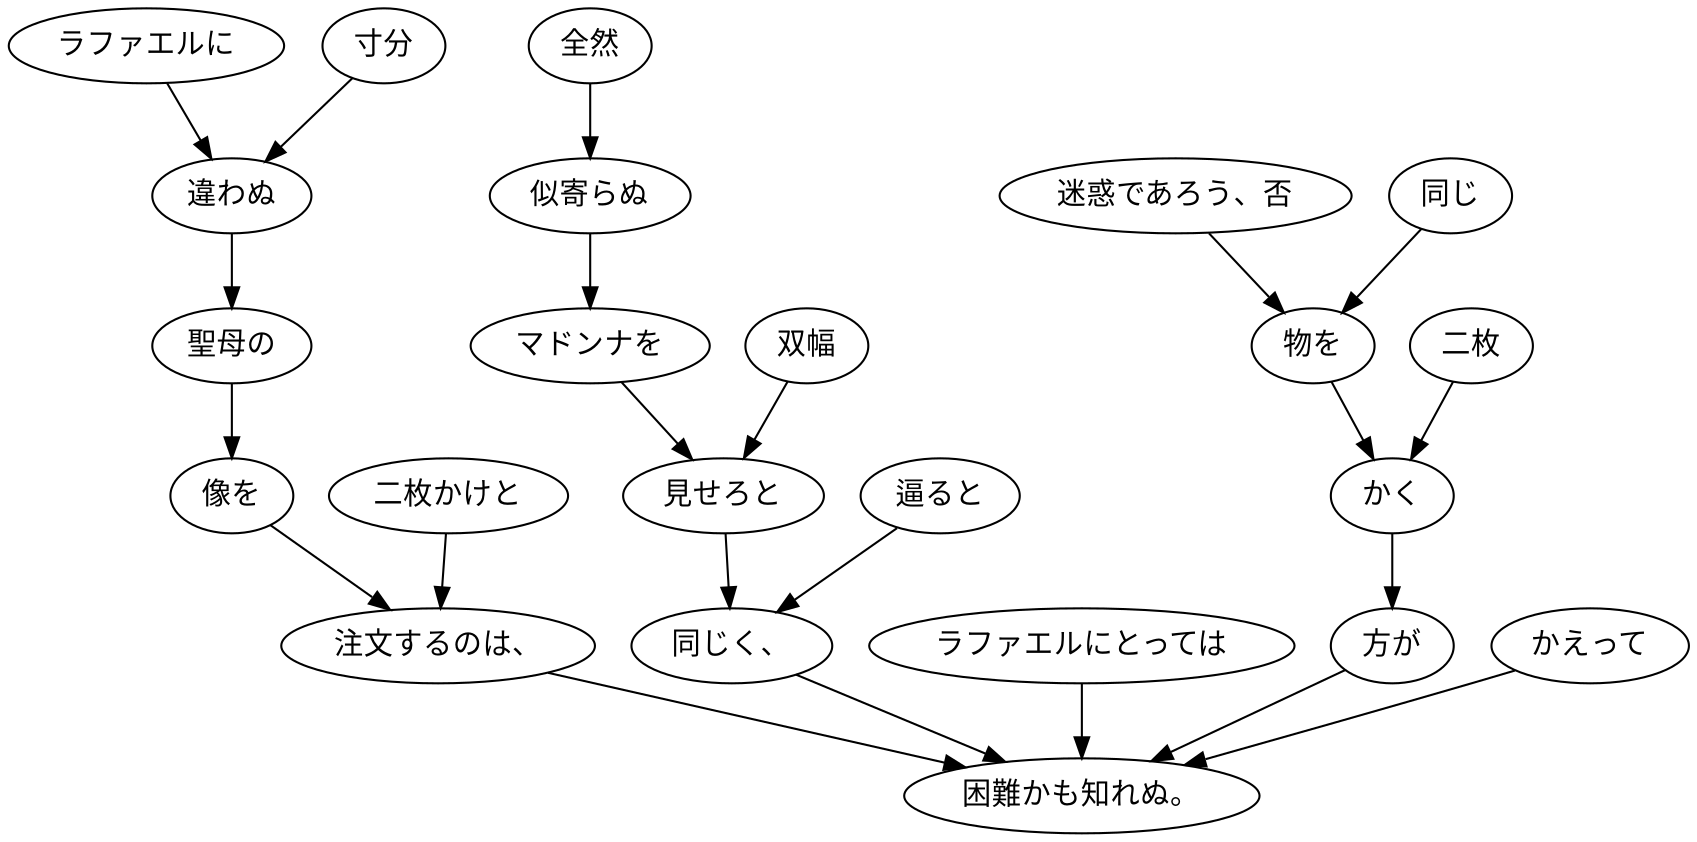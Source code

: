 digraph graph2784 {
	node0 [label="ラファエルに"];
	node1 [label="寸分"];
	node2 [label="違わぬ"];
	node3 [label="聖母の"];
	node4 [label="像を"];
	node5 [label="二枚かけと"];
	node6 [label="注文するのは、"];
	node7 [label="全然"];
	node8 [label="似寄らぬ"];
	node9 [label="マドンナを"];
	node10 [label="双幅"];
	node11 [label="見せろと"];
	node12 [label="逼ると"];
	node13 [label="同じく、"];
	node14 [label="ラファエルにとっては"];
	node15 [label="迷惑であろう、否"];
	node16 [label="同じ"];
	node17 [label="物を"];
	node18 [label="二枚"];
	node19 [label="かく"];
	node20 [label="方が"];
	node21 [label="かえって"];
	node22 [label="困難かも知れぬ。"];
	node0 -> node2;
	node1 -> node2;
	node2 -> node3;
	node3 -> node4;
	node4 -> node6;
	node5 -> node6;
	node6 -> node22;
	node7 -> node8;
	node8 -> node9;
	node9 -> node11;
	node10 -> node11;
	node11 -> node13;
	node12 -> node13;
	node13 -> node22;
	node14 -> node22;
	node15 -> node17;
	node16 -> node17;
	node17 -> node19;
	node18 -> node19;
	node19 -> node20;
	node20 -> node22;
	node21 -> node22;
}
